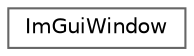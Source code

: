 digraph "Graphical Class Hierarchy"
{
 // LATEX_PDF_SIZE
  bgcolor="transparent";
  edge [fontname=Helvetica,fontsize=10,labelfontname=Helvetica,labelfontsize=10];
  node [fontname=Helvetica,fontsize=10,shape=box,height=0.2,width=0.4];
  rankdir="LR";
  Node0 [label="ImGuiWindow",height=0.2,width=0.4,color="grey40", fillcolor="white", style="filled",URL="$struct_im_gui_window.html",tooltip=" "];
}
